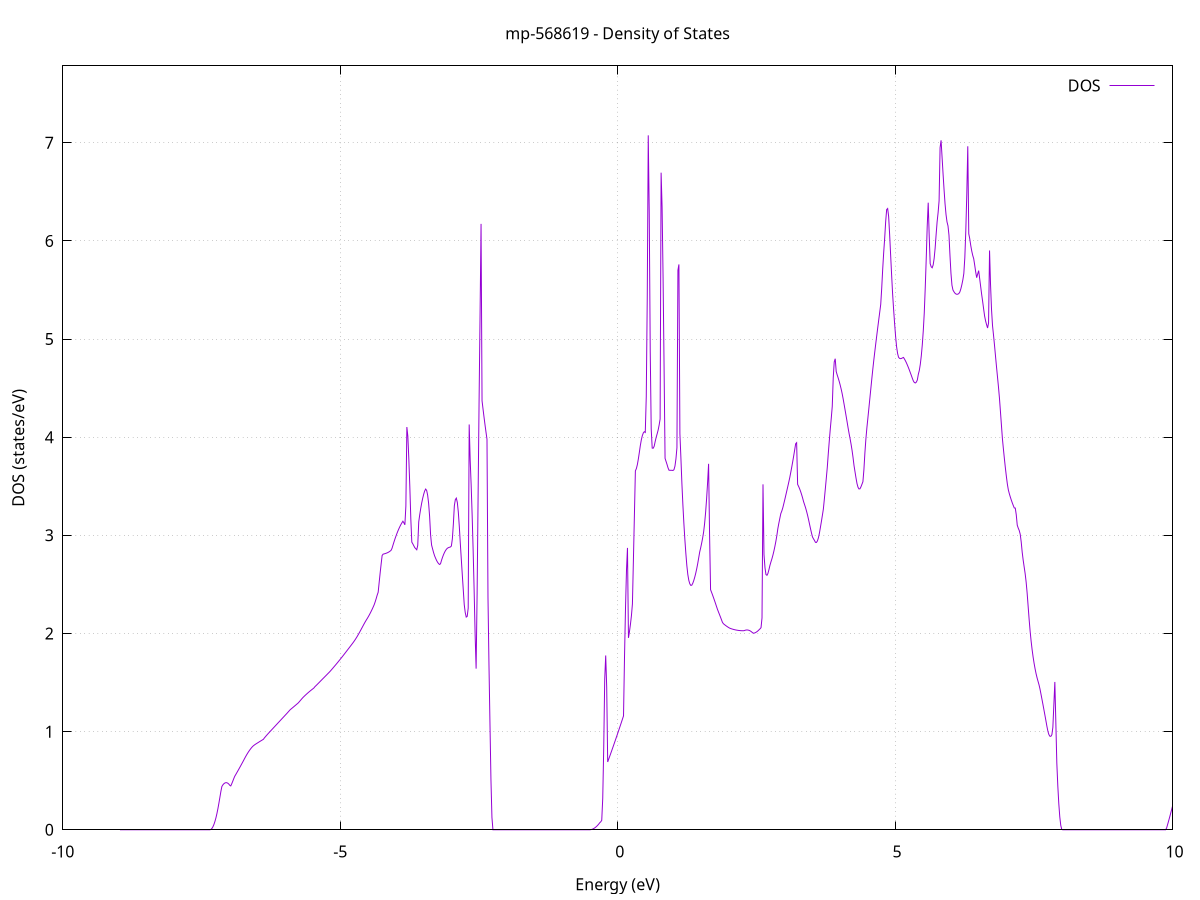 set title 'mp-568619 - Density of States'
set xlabel 'Energy (eV)'
set ylabel 'DOS (states/eV)'
set grid
set xrange [-10:10]
set yrange [0:7.783]
set xzeroaxis lt -1
set terminal png size 800,600
set output 'mp-568619_dos_gnuplot.png'
plot '-' using 1:2 with lines title 'DOS'
-8.969500 0.000000
-8.951700 0.000000
-8.933800 0.000000
-8.916000 0.000000
-8.898200 0.000000
-8.880300 0.000000
-8.862500 0.000000
-8.844700 0.000000
-8.826900 0.000000
-8.809000 0.000000
-8.791200 0.000000
-8.773400 0.000000
-8.755500 0.000000
-8.737700 0.000000
-8.719900 0.000000
-8.702000 0.000000
-8.684200 0.000000
-8.666400 0.000000
-8.648600 0.000000
-8.630700 0.000000
-8.612900 0.000000
-8.595100 0.000000
-8.577200 0.000000
-8.559400 0.000000
-8.541600 0.000000
-8.523800 0.000000
-8.505900 0.000000
-8.488100 0.000000
-8.470300 0.000000
-8.452400 0.000000
-8.434600 0.000000
-8.416800 0.000000
-8.398900 0.000000
-8.381100 0.000000
-8.363300 0.000000
-8.345500 0.000000
-8.327600 0.000000
-8.309800 0.000000
-8.292000 0.000000
-8.274100 0.000000
-8.256300 0.000000
-8.238500 0.000000
-8.220600 0.000000
-8.202800 0.000000
-8.185000 0.000000
-8.167200 0.000000
-8.149300 0.000000
-8.131500 0.000000
-8.113700 0.000000
-8.095800 0.000000
-8.078000 0.000000
-8.060200 0.000000
-8.042400 0.000000
-8.024500 0.000000
-8.006700 0.000000
-7.988900 0.000000
-7.971000 0.000000
-7.953200 0.000000
-7.935400 0.000000
-7.917500 0.000000
-7.899700 0.000000
-7.881900 0.000000
-7.864100 0.000000
-7.846200 0.000000
-7.828400 0.000000
-7.810600 0.000000
-7.792700 0.000000
-7.774900 0.000000
-7.757100 0.000000
-7.739200 0.000000
-7.721400 0.000000
-7.703600 0.000000
-7.685800 0.000000
-7.667900 0.000000
-7.650100 0.000000
-7.632300 0.000000
-7.614400 0.000000
-7.596600 0.000000
-7.578800 0.000000
-7.561000 0.000000
-7.543100 0.000000
-7.525300 0.000000
-7.507500 0.000000
-7.489600 0.000000
-7.471800 0.000000
-7.454000 0.000000
-7.436100 0.000000
-7.418300 0.000000
-7.400500 0.000000
-7.382700 0.000000
-7.364800 0.000000
-7.347000 0.000000
-7.329200 0.003900
-7.311300 0.014300
-7.293500 0.031300
-7.275700 0.054900
-7.257900 0.085000
-7.240000 0.121600
-7.222200 0.164900
-7.204400 0.214700
-7.186500 0.271000
-7.168700 0.330300
-7.150900 0.389900
-7.133000 0.440800
-7.115200 0.457200
-7.097400 0.468800
-7.079600 0.476400
-7.061700 0.479900
-7.043900 0.479300
-7.026100 0.474600
-7.008200 0.465900
-6.990400 0.453000
-6.972600 0.446800
-6.954700 0.469400
-6.936900 0.494000
-6.919100 0.520600
-6.901300 0.544500
-6.883400 0.561900
-6.865600 0.579500
-6.847800 0.597200
-6.829900 0.615100
-6.812100 0.633200
-6.794300 0.651400
-6.776500 0.669900
-6.758600 0.688500
-6.740800 0.707300
-6.723000 0.726300
-6.705100 0.745100
-6.687300 0.762900
-6.669500 0.779600
-6.651600 0.795400
-6.633800 0.810100
-6.616000 0.823700
-6.598200 0.836400
-6.580300 0.847800
-6.562500 0.856900
-6.544700 0.864700
-6.526800 0.871800
-6.509000 0.878100
-6.491200 0.884500
-6.473300 0.890800
-6.455500 0.897200
-6.437700 0.903400
-6.419900 0.909600
-6.402000 0.915800
-6.384200 0.921900
-6.366400 0.935900
-6.348500 0.947800
-6.330700 0.959600
-6.312900 0.971000
-6.295100 0.982200
-6.277200 0.993100
-6.259400 1.004000
-6.241600 1.014900
-6.223700 1.025800
-6.205900 1.036700
-6.188100 1.047500
-6.170200 1.058400
-6.152400 1.069300
-6.134600 1.080100
-6.116800 1.091000
-6.098900 1.101800
-6.081100 1.112700
-6.063300 1.123500
-6.045400 1.134400
-6.027600 1.145200
-6.009800 1.156000
-5.992000 1.166900
-5.974100 1.177700
-5.956300 1.188600
-5.938500 1.199900
-5.920600 1.211300
-5.902800 1.222500
-5.885000 1.230900
-5.867100 1.239400
-5.849300 1.247800
-5.831500 1.256300
-5.813700 1.264900
-5.795800 1.273400
-5.778000 1.282000
-5.760200 1.290500
-5.742300 1.301400
-5.724500 1.313100
-5.706700 1.324900
-5.688800 1.336700
-5.671000 1.347800
-5.653200 1.357800
-5.635400 1.367500
-5.617500 1.376900
-5.599700 1.386100
-5.581900 1.395000
-5.564000 1.403700
-5.546200 1.412200
-5.528400 1.420400
-5.510600 1.428400
-5.492700 1.436300
-5.474900 1.444300
-5.457100 1.457200
-5.439200 1.467000
-5.421400 1.476900
-5.403600 1.487000
-5.385700 1.497200
-5.367900 1.507500
-5.350100 1.517800
-5.332300 1.528000
-5.314400 1.538300
-5.296600 1.548400
-5.278800 1.558600
-5.260900 1.568800
-5.243100 1.579000
-5.225300 1.589300
-5.207400 1.599500
-5.189600 1.609800
-5.171800 1.620900
-5.154000 1.632600
-5.136100 1.644500
-5.118300 1.656300
-5.100500 1.668200
-5.082600 1.680100
-5.064800 1.692100
-5.047000 1.704300
-5.029200 1.716600
-5.011300 1.729000
-4.993500 1.741500
-4.975700 1.754200
-4.957800 1.766900
-4.940000 1.779800
-4.922200 1.792700
-4.904300 1.805800
-4.886500 1.818900
-4.868700 1.832000
-4.850900 1.845100
-4.833000 1.858200
-4.815200 1.871400
-4.797400 1.884600
-4.779500 1.897800
-4.761700 1.911500
-4.743900 1.925800
-4.726100 1.940900
-4.708200 1.956800
-4.690400 1.973300
-4.672600 1.990600
-4.654700 2.008700
-4.636900 2.027200
-4.619100 2.045900
-4.601200 2.064600
-4.583400 2.083400
-4.565600 2.102200
-4.547800 2.120000
-4.529900 2.137000
-4.512100 2.153200
-4.494300 2.170300
-4.476400 2.188300
-4.458600 2.207400
-4.440800 2.227500
-4.422900 2.248500
-4.405100 2.270600
-4.387300 2.293700
-4.369500 2.323000
-4.351600 2.355600
-4.333800 2.390800
-4.316000 2.420200
-4.298100 2.519700
-4.280300 2.616400
-4.262500 2.707900
-4.244700 2.794300
-4.226800 2.808200
-4.209000 2.810800
-4.191200 2.813800
-4.173300 2.817200
-4.155500 2.821000
-4.137700 2.825800
-4.119800 2.831600
-4.102000 2.838600
-4.084200 2.846600
-4.066400 2.867600
-4.048500 2.901200
-4.030700 2.933300
-4.012900 2.964000
-3.995000 2.992900
-3.977200 3.020000
-3.959400 3.045300
-3.941500 3.068800
-3.923700 3.090400
-3.905900 3.110100
-3.888100 3.127800
-3.870200 3.143700
-3.852400 3.127400
-3.834600 3.107100
-3.816700 3.298000
-3.798900 4.103400
-3.781100 4.009100
-3.763300 3.775100
-3.745400 3.494200
-3.727600 3.166400
-3.709800 2.930900
-3.691900 2.913300
-3.674100 2.894000
-3.656300 2.874700
-3.638400 2.863600
-3.620600 2.852800
-3.602800 2.898100
-3.585000 3.137000
-3.567100 3.208900
-3.549300 3.273000
-3.531500 3.329200
-3.513600 3.377400
-3.495800 3.417900
-3.478000 3.451700
-3.460200 3.471500
-3.442300 3.458000
-3.424500 3.409500
-3.406700 3.325700
-3.388800 3.192500
-3.371000 3.002700
-3.353200 2.900700
-3.335300 2.861700
-3.317500 2.824200
-3.299700 2.792200
-3.281900 2.767700
-3.264000 2.744900
-3.246200 2.726500
-3.228400 2.712600
-3.210500 2.703100
-3.192700 2.709500
-3.174900 2.744100
-3.157000 2.774900
-3.139200 2.801700
-3.121400 2.824600
-3.103600 2.843500
-3.085700 2.858400
-3.067900 2.868700
-3.050100 2.874500
-3.032200 2.878200
-3.014400 2.881100
-2.996600 2.891000
-2.978800 2.964800
-2.960900 3.114000
-2.943100 3.301100
-2.925300 3.363800
-2.907400 3.379000
-2.889600 3.335600
-2.871800 3.239000
-2.853900 3.091200
-2.836100 2.922800
-2.818300 2.762300
-2.800500 2.604100
-2.782600 2.448100
-2.764800 2.294300
-2.747000 2.213700
-2.729100 2.167000
-2.711300 2.174200
-2.693500 2.258100
-2.675600 4.129600
-2.657800 3.767700
-2.640000 3.511100
-2.622200 3.203300
-2.604300 2.847100
-2.586500 2.442300
-2.568700 1.989000
-2.550800 1.641500
-2.533000 2.398800
-2.515200 3.391300
-2.497400 4.361400
-2.479500 5.247300
-2.461700 6.173100
-2.443900 4.371300
-2.426000 4.286200
-2.408200 4.204300
-2.390400 4.125800
-2.372500 4.050500
-2.354700 3.978500
-2.336900 2.369800
-2.319100 1.683500
-2.301200 1.083700
-2.283400 0.510300
-2.265600 0.125900
-2.247700 0.000000
-2.229900 0.000000
-2.212100 0.000000
-2.194300 0.000000
-2.176400 0.000000
-2.158600 0.000000
-2.140800 0.000000
-2.122900 0.000000
-2.105100 0.000000
-2.087300 0.000000
-2.069400 0.000000
-2.051600 0.000000
-2.033800 0.000000
-2.016000 0.000000
-1.998100 0.000000
-1.980300 0.000000
-1.962500 0.000000
-1.944600 0.000000
-1.926800 0.000000
-1.909000 0.000000
-1.891100 0.000000
-1.873300 0.000000
-1.855500 0.000000
-1.837700 0.000000
-1.819800 0.000000
-1.802000 0.000000
-1.784200 0.000000
-1.766300 0.000000
-1.748500 0.000000
-1.730700 0.000000
-1.712900 0.000000
-1.695000 0.000000
-1.677200 0.000000
-1.659400 0.000000
-1.641500 0.000000
-1.623700 0.000000
-1.605900 0.000000
-1.588000 0.000000
-1.570200 0.000000
-1.552400 0.000000
-1.534600 0.000000
-1.516700 0.000000
-1.498900 0.000000
-1.481100 0.000000
-1.463200 0.000000
-1.445400 0.000000
-1.427600 0.000000
-1.409700 0.000000
-1.391900 0.000000
-1.374100 0.000000
-1.356300 0.000000
-1.338400 0.000000
-1.320600 0.000000
-1.302800 0.000000
-1.284900 0.000000
-1.267100 0.000000
-1.249300 0.000000
-1.231500 0.000000
-1.213600 0.000000
-1.195800 0.000000
-1.178000 0.000000
-1.160100 0.000000
-1.142300 0.000000
-1.124500 0.000000
-1.106600 0.000000
-1.088800 0.000000
-1.071000 0.000000
-1.053200 0.000000
-1.035300 0.000000
-1.017500 0.000000
-0.999700 0.000000
-0.981800 0.000000
-0.964000 0.000000
-0.946200 0.000000
-0.928400 0.000000
-0.910500 0.000000
-0.892700 0.000000
-0.874900 0.000000
-0.857000 0.000000
-0.839200 0.000000
-0.821400 0.000000
-0.803500 0.000000
-0.785700 0.000000
-0.767900 0.000000
-0.750100 0.000000
-0.732200 0.000000
-0.714400 0.000000
-0.696600 0.000000
-0.678700 0.000000
-0.660900 0.000000
-0.643100 0.000000
-0.625200 0.000000
-0.607400 0.000000
-0.589600 0.000000
-0.571800 0.000000
-0.553900 0.000000
-0.536100 0.000000
-0.518300 0.000000
-0.500400 0.000200
-0.482600 0.001400
-0.464800 0.004000
-0.447000 0.007900
-0.429100 0.013100
-0.411300 0.019700
-0.393500 0.027500
-0.375600 0.036600
-0.357800 0.047100
-0.340000 0.058800
-0.322100 0.071900
-0.304300 0.081300
-0.286500 0.096800
-0.268700 0.319900
-0.250800 0.838200
-0.233000 1.534700
-0.215200 1.775900
-0.197300 1.454200
-0.179500 0.690900
-0.161700 0.718900
-0.143800 0.747000
-0.126000 0.775300
-0.108200 0.803800
-0.090400 0.832500
-0.072500 0.861300
-0.054700 0.890400
-0.036900 0.919600
-0.019000 0.949000
-0.001200 0.978600
0.016600 1.008400
0.034400 1.038400
0.052300 1.068600
0.070100 1.098900
0.087900 1.129500
0.105800 1.160300
0.123600 1.755100
0.141400 2.252100
0.159300 2.642000
0.177100 2.871800
0.194900 1.955200
0.212700 2.017700
0.230600 2.092800
0.248400 2.181200
0.266200 2.300300
0.284100 2.748300
0.301900 3.202000
0.319700 3.656900
0.337500 3.680000
0.355400 3.720500
0.373200 3.778400
0.391000 3.844800
0.408900 3.914900
0.426700 3.972400
0.444500 4.015000
0.462400 4.042800
0.480200 4.055700
0.498000 4.048400
0.515800 4.412100
0.533700 5.418200
0.551500 7.075300
0.569300 6.294100
0.587200 4.879300
0.605000 4.082900
0.622800 3.888700
0.640700 3.887300
0.658500 3.907500
0.676300 3.955300
0.694100 3.998300
0.712000 4.033700
0.729800 4.072400
0.747600 4.122800
0.765500 4.184900
0.783300 6.694600
0.801100 6.343200
0.818900 5.624500
0.836800 4.711100
0.854600 3.784300
0.872400 3.753000
0.890300 3.721700
0.908100 3.687400
0.925900 3.663400
0.943800 3.662600
0.961600 3.662700
0.979400 3.662200
0.997200 3.660800
1.015100 3.668700
1.032900 3.705000
1.050700 3.779300
1.068600 3.893000
1.086400 5.701000
1.104200 5.760100
1.122100 4.035400
1.139900 3.791600
1.157700 3.531300
1.175500 3.314400
1.193400 3.123700
1.211200 2.960000
1.229000 2.817500
1.246900 2.693000
1.264700 2.600900
1.282500 2.541700
1.300300 2.506200
1.318200 2.490000
1.336000 2.491900
1.353800 2.511000
1.371700 2.539000
1.389500 2.573200
1.407300 2.613400
1.425200 2.659600
1.443000 2.711900
1.460800 2.770300
1.478600 2.829500
1.496500 2.872700
1.514300 2.920500
1.532100 2.972900
1.550000 3.035300
1.567800 3.122400
1.585600 3.235200
1.603400 3.373800
1.621300 3.538300
1.639100 3.728600
1.656900 3.004800
1.674800 2.445900
1.692600 2.419700
1.710400 2.392400
1.728300 2.364200
1.746100 2.335300
1.763900 2.305600
1.781700 2.275200
1.799600 2.245200
1.817400 2.219000
1.835200 2.193400
1.853100 2.167400
1.870900 2.140800
1.888700 2.113700
1.906600 2.099300
1.924400 2.091000
1.942200 2.083100
1.960000 2.075700
1.977900 2.068700
1.995700 2.062100
2.013500 2.056000
2.031400 2.051400
2.049200 2.048000
2.067000 2.044800
2.084800 2.041900
2.102700 2.039300
2.120500 2.036900
2.138300 2.034800
2.156200 2.033000
2.174000 2.031400
2.191800 2.030200
2.209700 2.029200
2.227500 2.028400
2.245300 2.028000
2.263100 2.027800
2.281000 2.029000
2.298800 2.033000
2.316600 2.035300
2.334500 2.035800
2.352300 2.034500
2.370100 2.031500
2.388000 2.026600
2.405800 2.020000
2.423600 2.011600
2.441400 2.003700
2.459300 2.003300
2.477100 2.007100
2.494900 2.012500
2.512800 2.019400
2.530600 2.027800
2.548400 2.037500
2.566200 2.047600
2.584100 2.059000
2.601900 2.158400
2.619700 3.519400
2.637600 2.804500
2.655400 2.669500
2.673200 2.600300
2.691100 2.592800
2.708900 2.612100
2.726700 2.650000
2.744500 2.693200
2.762400 2.728500
2.780200 2.760400
2.798000 2.797300
2.815900 2.839200
2.833700 2.886300
2.851500 2.938400
2.869300 2.997200
2.887200 3.067900
2.905000 3.122300
2.922800 3.172400
2.940700 3.221700
2.958500 3.247300
2.976300 3.279900
2.994200 3.320900
3.012000 3.363000
3.029800 3.406500
3.047600 3.450500
3.065500 3.494800
3.083300 3.539400
3.101100 3.585700
3.119000 3.638100
3.136800 3.691900
3.154600 3.748500
3.172500 3.807800
3.190300 3.869500
3.208100 3.932600
3.225900 3.943800
3.243800 3.519200
3.261600 3.498600
3.279400 3.474600
3.297300 3.447200
3.315100 3.416200
3.332900 3.381800
3.350700 3.343900
3.368600 3.313200
3.386400 3.281900
3.404200 3.246300
3.422100 3.206600
3.439900 3.162600
3.457700 3.115500
3.475600 3.068800
3.493400 3.024500
3.511200 2.984100
3.529000 2.964900
3.546900 2.948500
3.564700 2.928500
3.582500 2.927300
3.600400 2.942700
3.618200 2.974000
3.636000 3.021200
3.653900 3.079200
3.671700 3.139500
3.689500 3.201900
3.707300 3.266400
3.725200 3.367800
3.743000 3.473400
3.760800 3.581900
3.778700 3.695100
3.796500 3.833200
3.814300 3.962100
3.832100 4.082000
3.850000 4.192800
3.867800 4.313100
3.885600 4.605000
3.903500 4.766900
3.921300 4.799400
3.939100 4.669200
3.957000 4.634200
3.974800 4.602800
3.992600 4.569200
4.010400 4.532000
4.028300 4.490500
4.046100 4.444500
4.063900 4.391300
4.081800 4.333700
4.099600 4.275600
4.117400 4.216700
4.135200 4.156900
4.153100 4.095500
4.170900 4.038300
4.188700 3.986000
4.206600 3.929800
4.224400 3.867300
4.242200 3.794400
4.260100 3.710900
4.277900 3.647600
4.295700 3.585200
4.313500 3.528200
4.331400 3.490800
4.349200 3.472700
4.367000 3.473900
4.384900 3.493700
4.402700 3.519600
4.420500 3.546200
4.438400 3.668800
4.456200 3.839900
4.474000 3.981700
4.491800 4.094300
4.509700 4.192600
4.527500 4.292300
4.545300 4.393300
4.563200 4.495000
4.581000 4.595500
4.598800 4.692400
4.616600 4.784300
4.634500 4.870600
4.652300 4.954200
4.670100 5.036300
4.688000 5.117100
4.705800 5.196400
4.723600 5.274300
4.741500 5.353300
4.759300 5.519200
4.777100 5.712900
4.794900 5.881700
4.812800 6.026800
4.830600 6.196200
4.848400 6.319100
4.866300 6.329600
4.884100 6.248600
4.901900 6.066300
4.919800 5.858500
4.937600 5.655000
4.955400 5.462300
4.973200 5.306300
4.991100 5.162500
5.008900 5.030800
5.026700 4.924600
5.044600 4.855400
5.062400 4.814800
5.080200 4.802900
5.098000 4.800000
5.115900 4.802400
5.133700 4.808000
5.151500 4.812400
5.169400 4.796200
5.187200 4.777700
5.205000 4.756800
5.222900 4.733200
5.240700 4.708600
5.258500 4.682500
5.276300 4.654900
5.294200 4.627300
5.312000 4.598500
5.329800 4.572700
5.347700 4.556700
5.365500 4.552300
5.383300 4.560900
5.401100 4.582500
5.419000 4.640100
5.436800 4.679600
5.454600 4.741700
5.472500 4.828100
5.490300 4.939300
5.508100 5.081300
5.526000 5.264100
5.543800 5.521200
5.561600 5.818800
5.579400 6.149300
5.597300 6.389100
5.615100 6.050800
5.632900 5.767400
5.650800 5.736000
5.668600 5.725900
5.686400 5.754200
5.704300 5.820900
5.722100 5.926000
5.739900 6.064800
5.757700 6.193600
5.775600 6.288200
5.793400 6.408600
5.811200 6.949800
5.829100 7.024400
5.846900 6.854400
5.864700 6.685000
5.882500 6.525100
5.900400 6.379500
5.918200 6.268800
5.936000 6.193400
5.953900 6.152700
5.971700 6.056400
5.989500 5.852900
6.007400 5.669000
6.025200 5.548600
6.043000 5.499800
6.060800 5.481900
6.078700 5.467200
6.096500 5.458900
6.114300 5.455600
6.132200 5.457200
6.150000 5.463900
6.167800 5.479700
6.185700 5.511400
6.203500 5.552900
6.221300 5.602200
6.239100 5.667400
6.257000 5.828300
6.274800 6.103700
6.292600 6.476100
6.310500 6.963800
6.328300 6.072200
6.346100 6.021200
6.363900 5.953300
6.381800 5.896800
6.399600 5.851800
6.417400 5.818200
6.435300 5.752800
6.453100 5.682800
6.470900 5.625000
6.488800 5.663300
6.506600 5.696800
6.524400 5.617200
6.542200 5.536900
6.560100 5.456900
6.577900 5.384600
6.595700 5.308500
6.613600 5.234500
6.631400 5.184300
6.649200 5.146600
6.667000 5.112200
6.684900 5.163800
6.702700 5.902300
6.720500 5.555800
6.738400 5.300800
6.756200 5.137500
6.774000 5.040700
6.791900 4.937600
6.809700 4.828600
6.827500 4.720800
6.845300 4.617900
6.863200 4.513400
6.881000 4.399800
6.898800 4.263400
6.916700 4.124400
6.934500 3.985300
6.952300 3.880300
6.970200 3.781000
6.988000 3.686500
7.005800 3.601200
7.023600 3.522300
7.041500 3.462900
7.059300 3.424000
7.077100 3.390200
7.095000 3.359100
7.112800 3.330200
7.130600 3.303500
7.148400 3.278900
7.166300 3.277800
7.184100 3.209600
7.201900 3.104000
7.219800 3.073500
7.237600 3.049300
7.255400 3.011300
7.273300 2.932800
7.291100 2.828100
7.308900 2.747200
7.326700 2.677900
7.344600 2.609100
7.362400 2.523300
7.380200 2.411500
7.398100 2.278400
7.415900 2.145800
7.433700 2.025600
7.451600 1.924500
7.469400 1.837200
7.487200 1.763000
7.505000 1.698300
7.522900 1.641500
7.540700 1.592100
7.558500 1.549700
7.576400 1.513200
7.594200 1.477400
7.612000 1.433700
7.629800 1.381800
7.647700 1.329000
7.665500 1.275500
7.683300 1.221200
7.701200 1.166000
7.719000 1.110100
7.736800 1.053300
7.754700 1.003300
7.772500 0.969800
7.790300 0.952800
7.808100 0.952300
7.826000 0.968300
7.843800 1.043400
7.861600 1.271700
7.879500 1.506200
7.897300 1.097300
7.915100 0.679500
7.932900 0.448100
7.950800 0.265500
7.968600 0.131500
7.986400 0.044400
8.004300 0.003400
8.022100 0.000000
8.039900 0.000000
8.057800 0.000000
8.075600 0.000000
8.093400 0.000000
8.111200 0.000000
8.129100 0.000000
8.146900 0.000000
8.164700 0.000000
8.182600 0.000000
8.200400 0.000000
8.218200 0.000000
8.236100 0.000000
8.253900 0.000000
8.271700 0.000000
8.289500 0.000000
8.307400 0.000000
8.325200 0.000000
8.343000 0.000000
8.360900 0.000000
8.378700 0.000000
8.396500 0.000000
8.414300 0.000000
8.432200 0.000000
8.450000 0.000000
8.467800 0.000000
8.485700 0.000000
8.503500 0.000000
8.521300 0.000000
8.539200 0.000000
8.557000 0.000000
8.574800 0.000000
8.592600 0.000000
8.610500 0.000000
8.628300 0.000000
8.646100 0.000000
8.664000 0.000000
8.681800 0.000000
8.699600 0.000000
8.717500 0.000000
8.735300 0.000000
8.753100 0.000000
8.770900 0.000000
8.788800 0.000000
8.806600 0.000000
8.824400 0.000000
8.842300 0.000000
8.860100 0.000000
8.877900 0.000000
8.895700 0.000000
8.913600 0.000000
8.931400 0.000000
8.949200 0.000000
8.967100 0.000000
8.984900 0.000000
9.002700 0.000000
9.020600 0.000000
9.038400 0.000000
9.056200 0.000000
9.074000 0.000000
9.091900 0.000000
9.109700 0.000000
9.127500 0.000000
9.145400 0.000000
9.163200 0.000000
9.181000 0.000000
9.198800 0.000000
9.216700 0.000000
9.234500 0.000000
9.252300 0.000000
9.270200 0.000000
9.288000 0.000000
9.305800 0.000000
9.323700 0.000000
9.341500 0.000000
9.359300 0.000000
9.377100 0.000000
9.395000 0.000000
9.412800 0.000000
9.430600 0.000000
9.448500 0.000000
9.466300 0.000000
9.484100 0.000000
9.502000 0.000000
9.519800 0.000000
9.537600 0.000000
9.555400 0.000000
9.573300 0.000000
9.591100 0.000000
9.608900 0.000000
9.626800 0.000000
9.644600 0.000000
9.662400 0.000000
9.680200 0.000000
9.698100 0.000000
9.715900 0.000000
9.733700 0.000000
9.751600 0.000000
9.769400 0.000000
9.787200 0.000000
9.805100 0.000000
9.822900 0.000000
9.840700 0.000000
9.858500 0.000000
9.876400 0.000000
9.894200 0.018400
9.912000 0.053500
9.929900 0.089600
9.947700 0.126500
9.965500 0.164400
9.983400 0.203200
10.001200 0.242900
10.019000 0.283600
10.036800 0.310200
10.054700 0.318800
10.072500 0.327400
10.090300 0.336100
10.108200 0.344800
10.126000 0.353600
10.143800 0.362400
10.161600 0.371300
10.179500 0.380200
10.197300 0.389200
10.215100 0.398200
10.233000 0.407300
10.250800 0.416400
10.268600 0.425600
10.286500 0.434800
10.304300 0.444000
10.322100 0.453300
10.339900 0.462700
10.357800 0.472100
10.375600 0.481500
10.393400 0.491000
10.411300 0.500600
10.429100 0.510400
10.446900 0.520700
10.464700 0.531500
10.482600 0.542600
10.500400 0.554100
10.518200 0.566100
10.536100 0.578500
10.553900 0.591200
10.571700 0.604400
10.589600 0.618100
10.607400 0.632100
10.625200 0.646500
10.643000 0.661000
10.660900 0.675800
10.678700 0.689100
10.696500 0.698900
10.714400 0.705000
10.732200 0.708200
10.750000 0.711400
10.767900 0.714700
10.785700 0.718100
10.803500 0.721700
10.821300 0.725400
10.839200 0.729200
10.857000 0.733300
10.874800 0.737400
10.892700 0.741700
10.910500 0.744500
10.928300 0.778400
10.946100 0.889900
10.964000 0.981400
10.981800 0.997900
10.999600 1.015300
11.017500 1.038600
11.035300 1.068600
11.053100 1.105400
11.071000 1.149000
11.088800 1.199300
11.106600 1.256400
11.124400 1.320200
11.142300 1.390800
11.160100 1.468200
11.177900 1.552300
11.195800 1.643200
11.213600 1.750100
11.231400 1.846400
11.249300 1.884500
11.267100 1.926700
11.284900 1.973100
11.302700 2.023700
11.320600 2.078400
11.338400 2.137300
11.356200 2.200400
11.374100 1.938300
11.391900 1.695800
11.409700 1.569000
11.427500 1.555100
11.445400 1.576900
11.463200 1.598000
11.481000 1.618300
11.498900 1.638500
11.516700 1.659500
11.534500 1.681300
11.552400 1.701000
11.570200 1.711600
11.588000 1.722300
11.605800 1.733100
11.623700 1.744100
11.641500 1.798200
11.659300 2.102000
11.677200 2.314500
11.695000 2.341900
11.712800 2.358000
11.730600 2.428900
11.748500 2.491800
11.766300 2.546600
11.784100 2.592900
11.802000 2.630400
11.819800 2.659300
11.837600 2.679400
11.855500 2.690800
11.873300 2.693400
11.891100 2.691800
11.908900 2.698600
11.926800 3.038900
11.944600 3.282700
11.962400 3.369600
11.980300 3.384000
11.998100 3.359400
12.015900 3.296700
12.033800 3.131100
12.051600 2.749400
12.069400 2.686000
12.087200 2.701400
12.105100 2.716400
12.122900 2.731100
12.140700 2.745300
12.158600 2.759100
12.176400 2.772600
12.194200 2.885800
12.212000 3.007800
12.229900 3.084200
12.247700 3.064500
12.265500 3.035400
12.283400 2.996900
12.301200 2.964500
12.319000 2.953400
12.336900 2.963300
12.354700 2.994100
12.372500 3.046000
12.390300 3.118900
12.408200 3.206200
12.426000 3.298200
12.443800 3.392600
12.461700 3.493600
12.479500 3.620800
12.497300 3.776600
12.515200 3.961100
12.533000 4.174400
12.550800 4.421000
12.568600 5.348400
12.586500 4.532600
12.604300 3.799300
12.622100 3.231100
12.640000 2.896500
12.657800 2.656800
12.675600 2.498900
12.693400 2.399100
12.711300 2.358500
12.729100 2.385600
12.746900 2.428800
12.764800 2.476100
12.782600 2.528700
12.800400 2.586800
12.818300 2.650200
12.836100 2.706400
12.853900 2.750900
12.871700 2.799800
12.889600 2.852900
12.907400 2.925200
12.925200 3.002700
12.943100 3.080200
12.960900 3.166200
12.978700 3.266200
12.996500 3.366700
13.014400 3.475400
13.032200 3.586200
13.050000 3.667200
13.067900 3.786200
13.085700 3.891600
13.103500 3.934300
13.121400 3.934500
13.139200 3.931900
13.157000 3.927900
13.174800 3.922500
13.192700 3.930300
13.210500 3.983500
13.228300 4.034400
13.246200 4.083000
13.264000 4.129300
13.281800 4.173400
13.299700 6.585500
13.317500 3.561900
13.335300 3.574900
13.353100 3.595900
13.371000 3.623600
13.388800 3.678400
13.406600 3.726000
13.424500 3.802600
13.442300 3.892100
13.460100 3.994700
13.477900 4.095100
13.495800 4.169700
13.513600 4.282100
13.531400 4.451400
13.549300 4.678700
13.567100 4.947600
13.584900 5.894800
13.602800 3.758500
13.620600 3.464800
13.638400 3.450500
13.656200 3.440600
13.674100 3.436200
13.691900 3.437200
13.709700 3.443700
13.727600 3.410900
13.745400 3.250400
13.763200 3.148100
13.781100 3.136100
13.798900 3.138400
13.816700 3.151200
13.834500 3.174300
13.852400 3.207700
13.870200 4.910200
13.888000 4.601000
13.905900 3.910000
13.923700 3.763000
13.941500 3.719100
13.959300 3.649700
13.977200 3.558400
13.995000 3.458700
14.012800 3.421900
14.030700 3.584800
14.048500 3.606800
14.066300 3.646100
14.084200 3.684100
14.102000 3.693300
14.119800 3.747100
14.137600 3.868700
14.155500 3.941200
14.173300 3.959500
14.191100 3.974300
14.209000 3.979800
14.226800 3.973100
14.244600 3.959600
14.262500 3.939200
14.280300 3.912100
14.298100 3.878200
14.315900 3.856800
14.333800 3.899500
14.351600 3.908300
14.369400 3.791900
14.387300 3.758100
14.405100 3.836300
14.422900 3.906200
14.440700 4.219200
14.458600 4.784700
14.476400 5.149900
14.494200 4.915600
14.512100 4.705500
14.529900 4.520000
14.547700 4.355500
14.565600 4.193300
14.583400 4.073700
14.601200 3.985100
14.619000 3.896900
14.636900 3.810000
14.654700 3.736800
14.672500 3.681900
14.690400 3.645500
14.708200 3.628600
14.726000 3.631200
14.743800 3.653400
14.761700 3.695100
14.779500 3.891800
14.797300 4.252000
14.815200 4.586200
14.833000 6.243800
14.850800 7.091500
14.868700 6.364600
14.886500 6.337400
14.904300 6.013100
14.922100 5.599900
14.940000 5.116100
14.957800 4.481400
14.975600 4.152100
14.993500 5.032400
15.011300 6.144300
15.029100 6.856700
15.047000 6.814300
15.064800 5.292500
15.082600 4.419100
15.100400 3.892000
15.118300 3.427000
15.136100 2.998200
15.153900 3.356000
15.171800 4.524600
15.189600 5.791100
15.207400 5.370600
15.225200 7.219000
15.243100 6.306400
15.260900 5.798600
15.278700 5.520300
15.296600 5.463100
15.314400 5.609800
15.332200 5.545400
15.350100 5.679300
15.367900 5.823600
15.385700 5.977800
15.403500 5.827100
15.421400 5.654700
15.439200 5.464800
15.457000 5.470000
15.474900 5.542900
15.492700 5.630400
15.510500 5.722600
15.528400 5.819500
15.546200 5.956700
15.564000 6.249400
15.581800 6.868100
15.599700 7.497500
15.617500 8.055600
15.635300 8.437200
15.653200 8.408400
15.671000 8.011800
15.688800 6.983100
15.706600 6.167200
15.724500 5.678700
15.742300 5.322600
15.760100 5.109000
15.778000 4.913400
15.795800 4.741400
15.813600 4.644400
15.831500 4.610400
15.849300 4.686700
15.867100 4.853200
15.884900 5.095000
15.902800 5.418300
15.920600 5.795300
15.938400 6.238100
15.956300 6.747300
15.974100 6.874800
15.991900 7.407300
16.009700 7.550500
16.027600 7.034200
16.045400 6.199700
16.063200 5.961300
16.081100 5.736300
16.098900 5.704300
16.116700 5.996200
16.134600 6.247000
16.152400 6.321600
16.170200 6.267300
16.188000 5.992900
16.205900 5.516900
16.223700 5.370100
16.241500 5.301700
16.259400 5.239900
16.277200 5.184800
16.295000 5.136200
16.312900 5.094200
16.330700 5.444200
16.348500 5.322300
16.366300 5.115900
16.384200 4.959900
16.402000 4.919900
16.419800 4.896600
16.437700 4.885700
16.455500 4.878400
16.473300 4.875100
16.491100 4.878700
16.509000 4.887100
16.526800 4.986800
16.544600 5.226300
16.562500 6.041000
16.580300 6.091200
16.598100 5.496200
16.616000 5.254700
16.633800 5.161700
16.651600 5.154200
16.669400 5.217700
16.687300 5.316300
16.705100 5.418500
16.722900 5.522100
16.740800 5.630100
16.758600 5.745100
16.776400 6.178100
16.794300 6.220400
16.812100 5.087500
16.829900 5.123400
16.847700 5.159000
16.865600 5.492900
16.883400 5.907000
16.901200 5.929300
16.919100 5.555800
16.936900 5.574400
16.954700 5.586500
16.972500 5.593800
16.990400 5.596500
17.008200 5.594800
17.026000 5.590400
17.043900 5.581200
17.061700 5.567200
17.079500 5.548300
17.097400 5.819000
17.115200 6.346100
17.133000 4.615200
17.150800 4.384100
17.168700 4.401900
17.186500 4.423500
17.204300 4.448100
17.222200 4.475600
17.240000 4.494100
17.257800 4.489100
17.275600 4.496800
17.293500 4.519000
17.311300 4.550800
17.329100 4.587700
17.347000 4.618600
17.364800 4.635500
17.382600 4.608600
17.400500 4.541100
17.418300 4.444500
17.436100 4.352000
17.453900 4.301000
17.471800 4.309200
17.489600 4.361800
17.507400 4.457600
17.525300 4.597400
17.543100 4.685400
17.560900 4.743000
17.578800 4.739000
17.596600 4.672700
17.614400 4.526000
17.632200 4.374600
17.650100 4.283000
17.667900 4.251100
17.685700 4.265500
17.703600 4.282700
17.721400 4.263300
17.739200 4.232100
17.757000 4.282400
17.774900 4.439300
17.792700 4.713500
17.810500 4.928400
17.828400 4.926700
17.846200 4.801800
17.864000 4.470800
17.881900 4.042600
17.899700 4.120800
17.917500 4.208100
17.935300 4.297500
17.953200 4.383200
17.971000 4.469000
17.988800 4.556400
18.006700 5.038900
18.024500 5.189500
18.042300 5.256500
18.060200 5.326000
18.078000 5.399000
18.095800 5.476500
18.113600 5.552900
18.131500 5.609600
18.149300 5.645400
18.167100 5.656500
18.185000 5.638200
18.202800 5.715900
18.220600 5.571200
18.238400 5.226400
18.256300 5.014700
18.274100 4.985100
18.291900 4.956900
18.309800 4.908300
18.327600 4.893600
18.345400 4.903100
18.363300 4.934400
18.381100 5.491100
18.398900 6.383900
18.416700 7.247300
18.434600 6.811500
18.452400 6.365500
18.470200 6.077700
18.488100 5.969900
18.505900 5.966300
18.523700 6.017700
18.541500 6.112100
18.559400 6.236600
18.577200 6.321500
18.595000 7.101100
18.612900 6.079300
18.630700 4.718700
18.648500 4.068500
18.666400 3.966100
18.684200 3.977900
18.702000 3.992000
18.719800 4.010000
18.737700 4.047900
18.755500 4.105500
18.773300 4.170000
18.791200 4.812700
18.809000 5.134300
18.826800 5.056300
18.844700 4.819600
18.862500 4.584100
18.880300 4.370700
18.898100 4.236300
18.916000 4.345600
18.933800 4.459100
18.951600 4.292500
18.969500 4.188600
18.987300 4.147200
19.005100 4.168500
19.022900 4.866600
19.040800 5.355500
19.058600 5.519900
19.076400 5.618900
19.094300 5.591700
19.112100 5.438100
19.129900 5.042900
19.147800 4.007600
19.165600 3.957800
19.183400 3.918100
19.201200 3.884100
19.219100 3.855400
19.236900 3.836100
19.254700 3.828400
19.272600 3.832200
19.290400 3.847600
19.308200 3.809800
19.326100 3.828500
19.343900 3.837100
19.361700 3.814100
19.379500 3.701000
19.397400 3.671900
19.415200 3.647100
19.433000 3.690100
19.450900 3.737500
19.468700 3.789400
19.486500 3.845700
19.504300 3.905800
19.522200 3.968700
19.540000 4.079900
19.557800 4.229900
19.575700 4.380700
19.593500 4.523800
19.611300 4.658700
19.629200 4.785300
19.647000 4.903500
19.664800 5.001800
19.682600 5.067700
19.700500 5.139100
19.718300 5.100800
19.736100 4.860600
19.754000 4.595600
19.771800 4.442100
19.789600 4.370300
19.807400 4.534200
19.825300 4.607700
19.843100 4.587800
19.860900 4.530400
19.878800 4.480900
19.896600 4.437800
19.914400 4.400700
19.932300 3.273200
19.950100 3.217500
19.967900 3.359400
19.985700 3.576700
20.003600 3.684700
20.021400 3.703800
20.039200 3.810900
20.057100 3.915600
20.074900 4.014800
20.092700 4.105400
20.110600 4.170800
20.128400 4.229200
20.146200 4.282000
20.164000 4.330800
20.181900 4.375600
20.199700 4.415300
20.217500 4.447600
20.235400 4.463900
20.253200 4.408200
20.271000 4.287300
20.288800 4.103300
20.306700 3.857000
20.324500 3.683700
20.342300 3.664100
20.360200 3.668100
20.378000 3.675000
20.395800 3.693300
20.413700 3.717600
20.431500 3.741800
20.449300 3.764500
20.467100 3.789700
20.485000 3.817300
20.502800 3.846000
20.520600 3.875900
20.538500 3.910200
20.556300 3.950000
20.574100 3.995300
20.592000 4.046100
20.609800 4.102400
20.627600 4.163400
20.645400 4.228600
20.663300 4.298600
20.681100 4.377400
20.698900 4.465800
20.716800 4.560500
20.734600 4.629100
20.752400 4.710200
20.770200 4.804000
20.788100 4.911500
20.805900 5.039700
20.823700 5.176500
20.841600 5.315000
20.859400 5.424500
20.877200 5.436600
20.895100 5.442100
20.912900 5.416600
20.930700 5.338100
20.948500 5.256200
20.966400 6.257900
20.984200 6.543000
21.002000 5.926400
21.019900 4.965600
21.037700 4.702000
21.055500 4.856200
21.073300 5.011400
21.091200 5.152300
21.109000 5.382700
21.126800 5.772000
21.144700 5.955600
21.162500 5.873500
21.180300 5.691000
21.198200 5.525300
21.216000 5.328900
21.233800 5.081600
21.251600 5.038100
21.269500 5.052800
21.287300 5.068200
21.305100 4.887900
21.323000 4.990700
21.340800 5.252600
21.358600 5.461200
21.376500 5.613500
21.394300 5.748900
21.412100 5.878000
21.429900 6.002300
21.447800 6.121600
21.465600 6.235800
21.483400 6.344900
21.501300 6.332100
21.519100 6.047700
21.536900 5.807200
21.554700 5.622200
21.572600 5.433400
21.590400 5.188100
21.608200 4.886900
21.626100 4.342300
21.643900 4.086700
21.661700 4.072200
21.679600 4.162400
21.697400 4.363500
21.715200 4.675000
21.733000 5.095200
21.750900 5.622900
21.768700 6.042700
21.786500 6.376200
21.804400 5.530600
21.822200 5.084700
21.840000 4.486800
21.857900 3.786300
21.875700 3.722800
21.893500 4.003900
21.911300 4.704700
21.929200 5.406300
21.947000 6.155700
21.964800 5.351000
21.982700 3.683900
22.000500 3.558000
22.018300 3.443000
22.036100 3.326600
22.054000 3.195600
22.071800 3.060100
22.089600 2.920300
22.107500 2.776200
22.125300 2.633900
22.143100 2.499700
22.161000 2.376000
22.178800 2.268600
22.196600 2.177700
22.214400 2.089100
22.232300 1.986500
22.250100 1.973300
22.267900 1.963300
22.285800 1.950800
22.303600 1.937300
22.321400 1.923100
22.339200 1.910400
22.357100 1.899500
22.374900 1.890500
22.392700 1.883400
22.410600 1.878100
22.428400 1.875000
22.446200 1.874700
22.464100 1.877300
22.481900 1.882600
22.499700 1.881500
22.517500 1.966500
22.535400 1.963000
22.553200 1.967700
22.571000 1.989900
22.588900 2.017100
22.606700 2.048200
22.624500 2.083300
22.642400 2.121500
22.660200 2.141400
22.678000 2.164700
22.695800 2.190400
22.713700 2.218400
22.731500 2.248700
22.749300 2.281400
22.767200 2.316500
22.785000 2.353900
22.802800 2.393600
22.820600 2.439000
22.838500 2.450500
22.856300 2.415200
22.874100 2.494100
22.892000 2.623900
22.909800 2.767000
22.927600 2.922100
22.945500 3.070700
22.963300 3.274500
22.981100 3.452800
22.998900 3.596100
23.016800 3.891800
23.034600 4.006700
23.052400 4.080700
23.070300 4.115100
23.088100 4.108900
23.105900 4.061300
23.123800 3.954600
23.141600 3.685800
23.159400 3.506500
23.177200 3.379600
23.195100 3.237900
23.212900 3.089900
23.230700 2.995300
23.248600 2.927500
23.266400 2.864300
23.284200 2.805700
23.302000 2.751700
23.319900 2.693900
23.337700 2.625000
23.355500 2.551000
23.373400 2.563000
23.391200 2.581000
23.409000 2.599900
23.426900 2.619500
23.444700 2.639900
23.462500 2.661000
23.480300 2.682800
23.498200 2.705500
23.516000 2.730400
23.533800 2.757800
23.551700 2.787500
23.569500 2.819600
23.587300 2.854100
23.605100 2.890500
23.623000 2.911500
23.640800 2.899800
23.658600 2.886800
23.676500 2.925900
23.694300 2.986300
23.712100 3.076400
23.730000 3.122800
23.747800 3.146200
23.765600 3.151300
23.783400 3.138100
23.801300 3.106500
23.819100 3.056600
23.836900 2.847600
23.854800 2.931400
23.872600 3.026100
23.890400 3.127400
23.908300 3.235600
23.926100 3.328400
23.943900 3.330500
23.961700 3.335400
23.979600 3.648900
23.997400 3.764100
24.015200 3.457900
24.033100 3.155400
24.050900 2.856500
24.068700 2.558400
24.086500 2.282600
24.104400 2.303800
24.122200 2.316000
24.140000 2.331800
24.157900 2.337300
24.175700 2.332300
24.193500 2.313900
24.211400 2.280000
24.229200 2.222200
24.247000 2.138200
24.264800 2.054300
24.282700 2.009100
24.300500 1.964600
24.318300 1.894100
24.336200 1.831300
24.354000 1.776100
24.371800 1.728500
24.389700 1.688500
24.407500 1.656100
24.425300 1.625700
24.443100 1.592000
24.461000 1.564500
24.478800 1.567700
24.496600 1.856300
24.514500 2.094700
24.532300 2.279900
24.550100 2.407000
24.567900 2.504900
24.585800 2.542900
24.603600 2.519200
24.621400 2.400600
24.639300 2.113300
24.657100 1.893100
24.674900 1.701100
24.692800 1.510700
24.710600 1.321800
24.728400 1.146200
24.746200 0.986000
24.764100 0.838900
24.781900 0.704900
24.799700 0.584100
24.817600 0.476500
24.835400 0.381900
24.853200 0.300600
24.871000 0.229500
24.888900 0.168300
24.906700 0.119900
24.924500 0.082400
24.942400 0.054500
24.960200 0.035000
24.978000 0.020700
24.995900 0.011500
25.013700 0.006400
25.031500 0.002900
25.049300 0.000800
25.067200 0.000000
25.085000 0.000000
25.102800 0.000000
25.120700 0.000000
25.138500 0.000000
25.156300 0.000000
25.174200 0.000000
25.192000 0.000000
25.209800 0.000000
25.227600 0.000000
25.245500 0.000000
25.263300 0.000000
25.281100 0.000000
25.299000 0.000000
25.316800 0.000000
25.334600 0.000000
25.352400 0.000000
25.370300 0.000000
25.388100 0.000000
25.405900 0.000000
25.423800 0.000000
25.441600 0.000000
25.459400 0.000000
25.477300 0.000000
25.495100 0.000000
25.512900 0.000000
25.530700 0.000000
25.548600 0.000000
25.566400 0.000000
25.584200 0.000000
25.602100 0.000000
25.619900 0.000000
25.637700 0.000000
25.655600 0.000000
25.673400 0.000000
25.691200 0.000000
25.709000 0.000000
25.726900 0.000000
25.744700 0.000000
25.762500 0.000000
25.780400 0.000000
25.798200 0.000000
25.816000 0.000000
25.833800 0.000000
25.851700 0.000000
25.869500 0.000000
25.887300 0.000000
25.905200 0.000000
25.923000 0.000000
25.940800 0.000000
25.958700 0.000000
25.976500 0.000000
25.994300 0.000000
26.012100 0.000000
26.030000 0.000000
26.047800 0.000000
26.065600 0.000000
26.083500 0.000000
26.101300 0.000000
26.119100 0.000000
26.136900 0.000000
26.154800 0.000000
26.172600 0.000000
26.190400 0.000000
26.208300 0.000000
26.226100 0.000000
26.243900 0.000000
26.261800 0.000000
26.279600 0.000000
26.297400 0.000000
26.315200 0.000000
26.333100 0.000000
26.350900 0.000000
26.368700 0.000000
26.386600 0.000000
26.404400 0.000000
26.422200 0.000000
26.440100 0.000000
26.457900 0.000000
26.475700 0.000000
26.493500 0.000000
26.511400 0.000000
26.529200 0.000000
26.547000 0.000000
26.564900 0.000000
26.582700 0.000000
26.600500 0.000000
26.618300 0.000000
26.636200 0.000000
26.654000 0.000000
26.671800 0.000000
26.689700 0.000000
e
